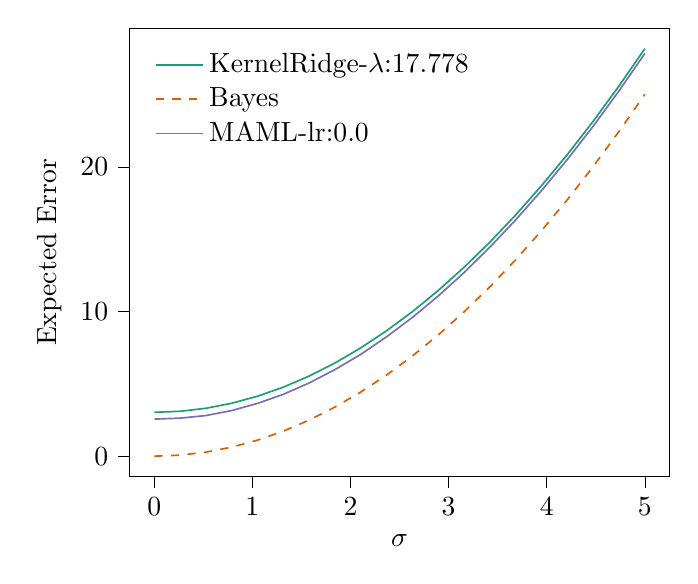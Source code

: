 % This file was created with tikzplotlib v0.10.1.
\begin{tikzpicture}

\definecolor{chocolate217952}{RGB}{217,95,2}
\definecolor{darkcyan27158119}{RGB}{27,158,119}
\definecolor{darkgray176}{RGB}{176,176,176}
\definecolor{lightslategray117112179}{RGB}{117,112,179}

\begin{axis}[
legend cell align={left},
legend style={
  fill opacity=0.8,
  draw opacity=1,
  text opacity=1,
  at={(0.03,0.97)},
  anchor=north west,
  draw=none
},
tick align=outside,
tick pos=left,
x grid style={darkgray176},
xlabel={\(\displaystyle \sigma\)},
xmin=-0.25, xmax=5.25,
xtick style={color=black},
y grid style={darkgray176},
ylabel={Expected Error},
ymin=-1.409, ymax=29.586,
ytick style={color=black}
]
\addplot [semithick, darkcyan27158119]
table {%
0 3.033
0.263 3.102
0.526 3.311
0.789 3.658
1.053 4.146
1.316 4.772
1.579 5.538
1.842 6.444
2.105 7.489
2.368 8.673
2.632 9.996
2.895 11.459
3.158 13.061
3.421 14.802
3.684 16.683
3.947 18.703
4.211 20.863
4.474 23.161
4.737 25.6
5 28.177
};
\addlegendentry{KernelRidge-$\lambda$:17.778}
\addplot [semithick, chocolate217952, dashed]
table {%
0 0
0.263 0.069
0.526 0.277
0.789 0.624
1.053 1.109
1.316 1.733
1.579 2.495
1.842 3.396
2.105 4.436
2.368 5.614
2.632 6.931
2.895 8.387
3.158 9.981
3.421 11.714
3.684 13.585
3.947 15.595
4.211 17.744
4.474 20.031
4.737 22.457
5 25.021
};
\addlegendentry{Bayes}
\addplot [semithick, lightslategray117112179]
table {%
0 2.561
0.263 2.629
0.526 2.807
0.789 3.153
1.053 3.651
1.316 4.277
1.579 5.064
1.842 5.987
2.105 7.039
2.368 8.254
2.632 9.598
2.895 11.077
3.158 12.697
3.421 14.451
3.684 16.339
3.947 18.362
4.211 20.525
4.474 22.817
4.737 25.259
5 27.844
};
\addlegendentry{MAML-lr:0.0}
\end{axis}

\end{tikzpicture}
